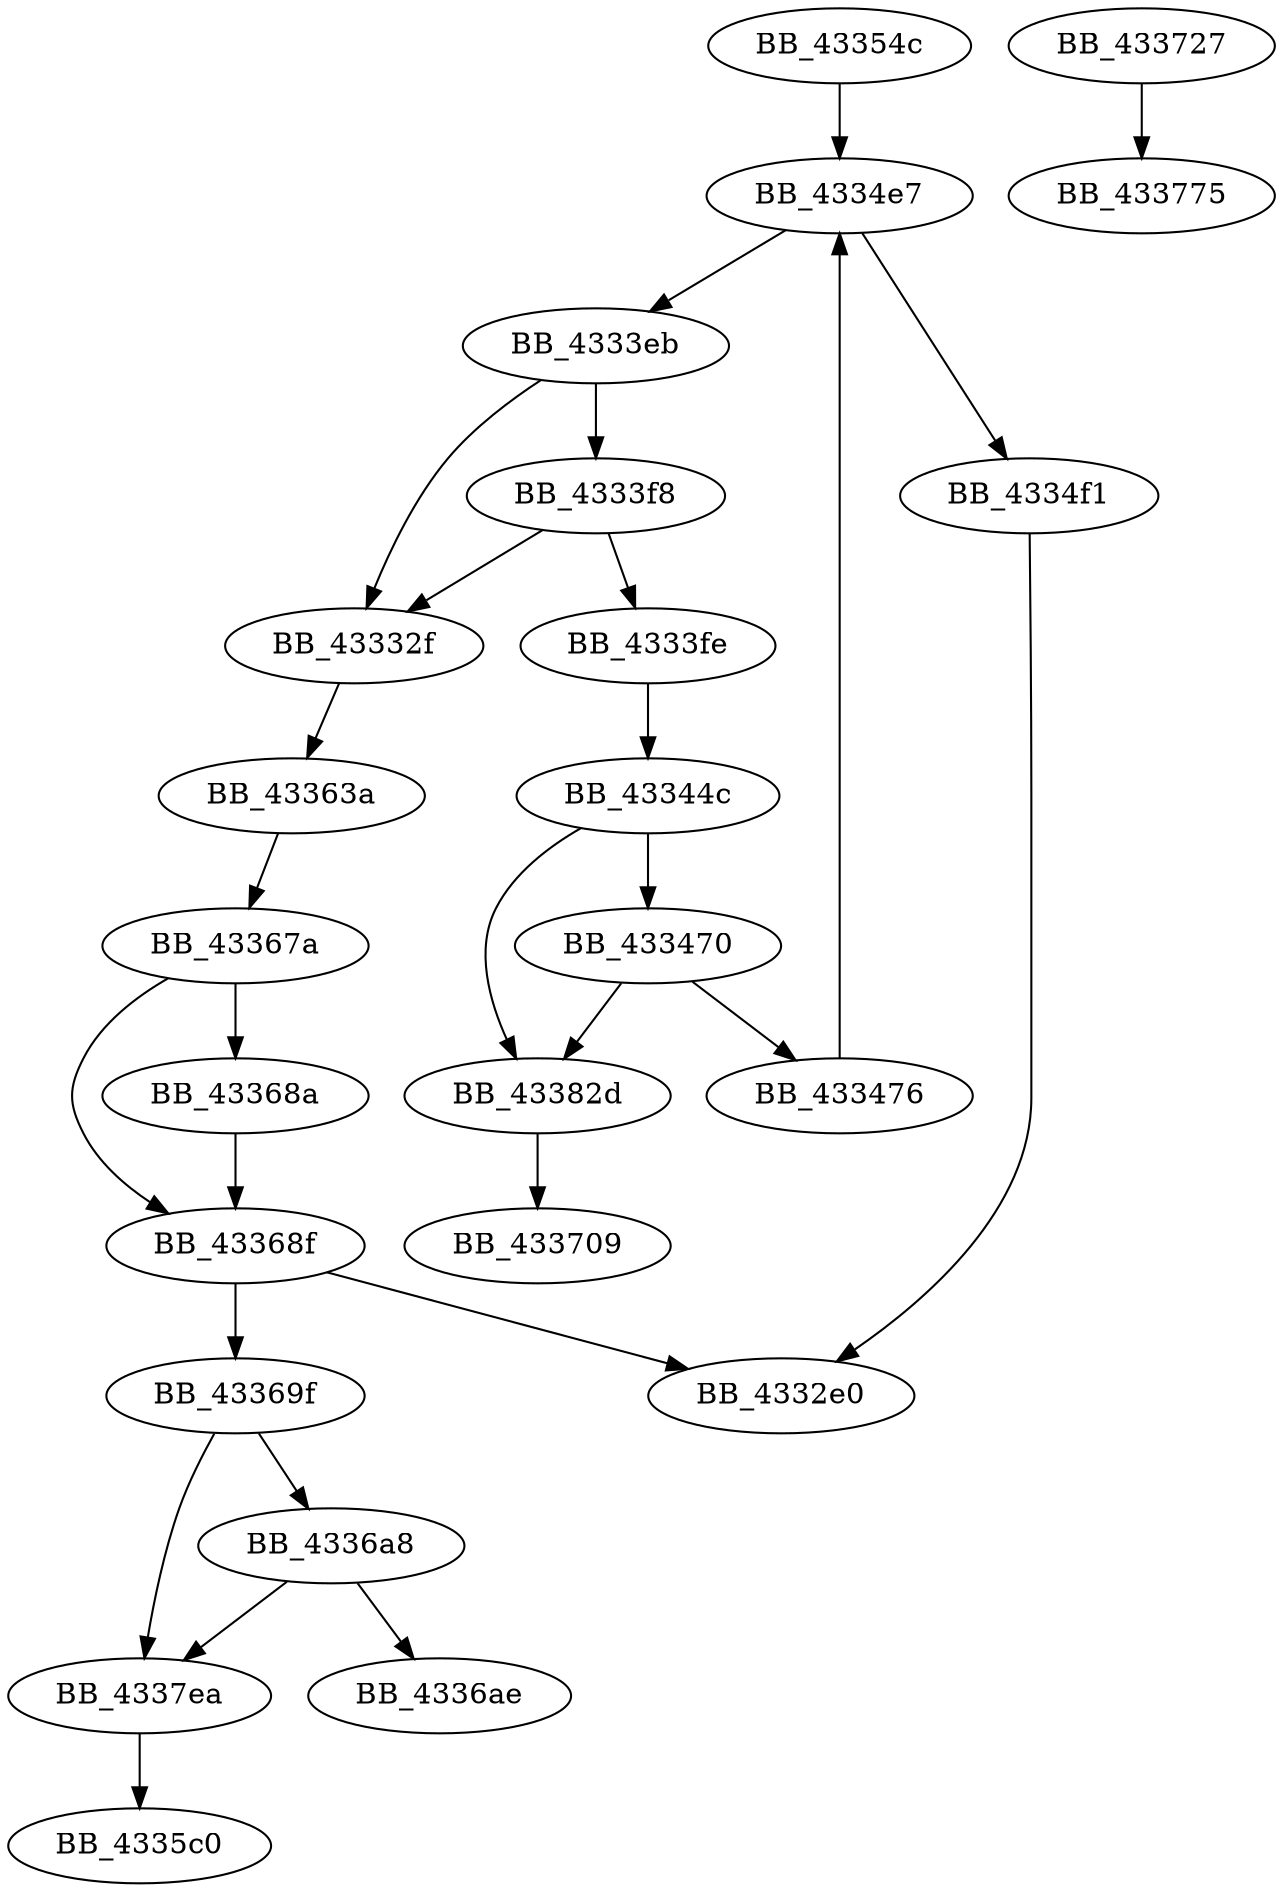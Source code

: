 DiGraph sub_43354C{
BB_43332f->BB_43363a
BB_4333eb->BB_43332f
BB_4333eb->BB_4333f8
BB_4333f8->BB_43332f
BB_4333f8->BB_4333fe
BB_4333fe->BB_43344c
BB_43344c->BB_433470
BB_43344c->BB_43382d
BB_433470->BB_433476
BB_433470->BB_43382d
BB_433476->BB_4334e7
BB_4334e7->BB_4333eb
BB_4334e7->BB_4334f1
BB_4334f1->BB_4332e0
BB_43354c->BB_4334e7
BB_43363a->BB_43367a
BB_43367a->BB_43368a
BB_43367a->BB_43368f
BB_43368a->BB_43368f
BB_43368f->BB_4332e0
BB_43368f->BB_43369f
BB_43369f->BB_4336a8
BB_43369f->BB_4337ea
BB_4336a8->BB_4336ae
BB_4336a8->BB_4337ea
BB_433727->BB_433775
BB_4337ea->BB_4335c0
BB_43382d->BB_433709
}
